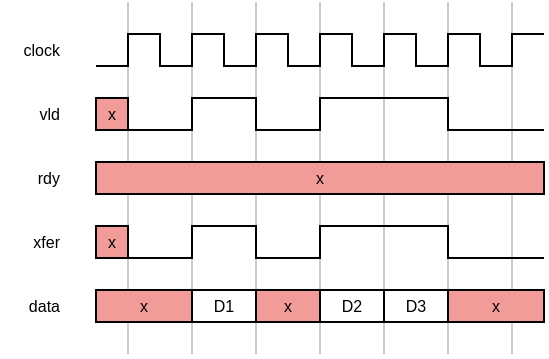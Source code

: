 <mxfile version="21.6.5" type="device">
  <diagram name="Page-1" id="pAg3hoomDAGDJe5h1ga_">
    <mxGraphModel dx="1404" dy="-2066" grid="1" gridSize="8" guides="1" tooltips="1" connect="1" arrows="1" fold="1" page="1" pageScale="1" pageWidth="2560" pageHeight="1440" background="#ffffff" math="0" shadow="0">
      <root>
        <mxCell id="0" />
        <mxCell id="1" parent="0" />
        <mxCell id="PS18jV6U4Z3O7HoKawhN-1" value="" style="endArrow=none;html=1;rounded=0;fontSize=12;startSize=3;endSize=3;strokeColor=#CCCCCC;" parent="1" edge="1">
          <mxGeometry width="50" height="50" relative="1" as="geometry">
            <mxPoint x="80" y="3064" as="sourcePoint" />
            <mxPoint x="80" y="2888" as="targetPoint" />
          </mxGeometry>
        </mxCell>
        <mxCell id="PS18jV6U4Z3O7HoKawhN-2" value="" style="endArrow=none;html=1;rounded=0;fontSize=12;startSize=3;endSize=3;strokeColor=#CCCCCC;" parent="1" edge="1">
          <mxGeometry width="50" height="50" relative="1" as="geometry">
            <mxPoint x="112" y="3064" as="sourcePoint" />
            <mxPoint x="112" y="2888" as="targetPoint" />
          </mxGeometry>
        </mxCell>
        <mxCell id="PS18jV6U4Z3O7HoKawhN-3" value="" style="endArrow=none;html=1;rounded=0;fontSize=12;startSize=3;endSize=3;strokeColor=#CCCCCC;" parent="1" edge="1">
          <mxGeometry width="50" height="50" relative="1" as="geometry">
            <mxPoint x="144" y="3064" as="sourcePoint" />
            <mxPoint x="144" y="2888" as="targetPoint" />
          </mxGeometry>
        </mxCell>
        <mxCell id="PS18jV6U4Z3O7HoKawhN-4" value="" style="endArrow=none;html=1;rounded=0;fontSize=12;startSize=3;endSize=3;strokeColor=#CCCCCC;" parent="1" edge="1">
          <mxGeometry width="50" height="50" relative="1" as="geometry">
            <mxPoint x="176" y="3064" as="sourcePoint" />
            <mxPoint x="176" y="2888" as="targetPoint" />
          </mxGeometry>
        </mxCell>
        <mxCell id="PS18jV6U4Z3O7HoKawhN-5" value="" style="endArrow=none;html=1;rounded=0;fontSize=12;startSize=3;endSize=3;strokeColor=#CCCCCC;" parent="1" edge="1">
          <mxGeometry width="50" height="50" relative="1" as="geometry">
            <mxPoint x="208" y="3064" as="sourcePoint" />
            <mxPoint x="208" y="2888" as="targetPoint" />
          </mxGeometry>
        </mxCell>
        <mxCell id="PS18jV6U4Z3O7HoKawhN-6" value="" style="endArrow=none;html=1;rounded=0;fontSize=12;startSize=3;endSize=3;strokeColor=#CCCCCC;" parent="1" edge="1">
          <mxGeometry width="50" height="50" relative="1" as="geometry">
            <mxPoint x="240" y="3064" as="sourcePoint" />
            <mxPoint x="240" y="2888" as="targetPoint" />
          </mxGeometry>
        </mxCell>
        <mxCell id="PS18jV6U4Z3O7HoKawhN-7" value="" style="endArrow=none;html=1;rounded=0;fontSize=12;startSize=3;endSize=3;strokeColor=#CCCCCC;" parent="1" edge="1">
          <mxGeometry width="50" height="50" relative="1" as="geometry">
            <mxPoint x="272" y="3064" as="sourcePoint" />
            <mxPoint x="272" y="2888" as="targetPoint" />
          </mxGeometry>
        </mxCell>
        <mxCell id="PS18jV6U4Z3O7HoKawhN-10" value="x" style="rounded=0;whiteSpace=wrap;html=1;fontSize=8;strokeColor=#000000;strokeWidth=1;fillColor=#F19C99;" parent="1" vertex="1">
          <mxGeometry x="64" y="2936" width="16" height="16" as="geometry" />
        </mxCell>
        <mxCell id="PS18jV6U4Z3O7HoKawhN-13" value="D1" style="rounded=0;whiteSpace=wrap;html=1;fontSize=8;strokeColor=#000000;strokeWidth=1;fillColor=#FFFFFF;" parent="1" vertex="1">
          <mxGeometry x="112" y="3032" width="32" height="16" as="geometry" />
        </mxCell>
        <mxCell id="PS18jV6U4Z3O7HoKawhN-15" value="D2" style="rounded=0;whiteSpace=wrap;html=1;fontSize=8;strokeColor=#000000;strokeWidth=1;fillColor=#FFFFFF;" parent="1" vertex="1">
          <mxGeometry x="176" y="3032" width="32" height="16" as="geometry" />
        </mxCell>
        <mxCell id="PS18jV6U4Z3O7HoKawhN-16" value="clock" style="text;html=1;strokeColor=none;fillColor=none;align=right;verticalAlign=middle;whiteSpace=wrap;rounded=0;fontSize=8;" parent="1" vertex="1">
          <mxGeometry x="16" y="2904" width="32" height="16" as="geometry" />
        </mxCell>
        <mxCell id="PS18jV6U4Z3O7HoKawhN-18" value="vld" style="text;html=1;strokeColor=none;fillColor=none;align=right;verticalAlign=middle;whiteSpace=wrap;rounded=0;fontSize=8;" parent="1" vertex="1">
          <mxGeometry x="16" y="2936" width="32" height="16" as="geometry" />
        </mxCell>
        <mxCell id="PS18jV6U4Z3O7HoKawhN-19" value="data" style="text;html=1;strokeColor=none;fillColor=none;align=right;verticalAlign=middle;whiteSpace=wrap;rounded=0;fontSize=8;" parent="1" vertex="1">
          <mxGeometry x="16" y="3032" width="32" height="16" as="geometry" />
        </mxCell>
        <mxCell id="PS18jV6U4Z3O7HoKawhN-20" value="" style="endArrow=none;html=1;rounded=0;fontSize=8;startSize=3;endSize=3;strokeColor=#000000;" parent="1" edge="1">
          <mxGeometry width="50" height="50" relative="1" as="geometry">
            <mxPoint x="64" y="2920" as="sourcePoint" />
            <mxPoint x="288" y="2904" as="targetPoint" />
            <Array as="points">
              <mxPoint x="80" y="2920" />
              <mxPoint x="80" y="2904" />
              <mxPoint x="96" y="2904" />
              <mxPoint x="96" y="2920" />
              <mxPoint x="112" y="2920" />
              <mxPoint x="112" y="2904" />
              <mxPoint x="128" y="2904" />
              <mxPoint x="128" y="2920" />
              <mxPoint x="144" y="2920" />
              <mxPoint x="144" y="2904" />
              <mxPoint x="160" y="2904" />
              <mxPoint x="160" y="2920" />
              <mxPoint x="176" y="2920" />
              <mxPoint x="176" y="2904" />
              <mxPoint x="192" y="2904" />
              <mxPoint x="192" y="2920" />
              <mxPoint x="208" y="2920" />
              <mxPoint x="208" y="2904" />
              <mxPoint x="224" y="2904" />
              <mxPoint x="224" y="2920" />
              <mxPoint x="240" y="2920" />
              <mxPoint x="240" y="2904" />
              <mxPoint x="256" y="2904" />
              <mxPoint x="256" y="2920" />
              <mxPoint x="272" y="2920" />
              <mxPoint x="272" y="2904" />
            </Array>
          </mxGeometry>
        </mxCell>
        <mxCell id="PS18jV6U4Z3O7HoKawhN-21" value="D3" style="rounded=0;whiteSpace=wrap;html=1;fontSize=8;strokeColor=#000000;strokeWidth=1;fillColor=#FFFFFF;" parent="1" vertex="1">
          <mxGeometry x="208" y="3032" width="32" height="16" as="geometry" />
        </mxCell>
        <mxCell id="PS18jV6U4Z3O7HoKawhN-24" value="x" style="rounded=0;whiteSpace=wrap;html=1;fontSize=8;strokeColor=#000000;strokeWidth=1;fillColor=#F19C99;" parent="1" vertex="1">
          <mxGeometry x="64" y="2968" width="224" height="16" as="geometry" />
        </mxCell>
        <mxCell id="PS18jV6U4Z3O7HoKawhN-25" value="rdy" style="text;html=1;strokeColor=none;fillColor=none;align=right;verticalAlign=middle;whiteSpace=wrap;rounded=0;fontSize=8;" parent="1" vertex="1">
          <mxGeometry x="16" y="2968" width="32" height="16" as="geometry" />
        </mxCell>
        <mxCell id="PS18jV6U4Z3O7HoKawhN-28" value="xfer" style="text;html=1;strokeColor=none;fillColor=none;align=right;verticalAlign=middle;whiteSpace=wrap;rounded=0;fontSize=8;" parent="1" vertex="1">
          <mxGeometry x="16" y="3000" width="32" height="16" as="geometry" />
        </mxCell>
        <mxCell id="Q0VcwAhAzImNjjfF6pVO-1" value="" style="endArrow=none;html=1;rounded=0;" parent="1" edge="1">
          <mxGeometry width="50" height="50" relative="1" as="geometry">
            <mxPoint x="80" y="2952" as="sourcePoint" />
            <mxPoint x="288" y="2952" as="targetPoint" />
            <Array as="points">
              <mxPoint x="112" y="2952" />
              <mxPoint x="112" y="2936" />
              <mxPoint x="144" y="2936" />
              <mxPoint x="144" y="2952" />
              <mxPoint x="176" y="2952" />
              <mxPoint x="176" y="2936" />
              <mxPoint x="240" y="2936" />
              <mxPoint x="240" y="2952" />
            </Array>
          </mxGeometry>
        </mxCell>
        <mxCell id="Q0VcwAhAzImNjjfF6pVO-2" value="x" style="rounded=0;whiteSpace=wrap;html=1;fontSize=8;strokeColor=#000000;strokeWidth=1;fillColor=#F19C99;" parent="1" vertex="1">
          <mxGeometry x="64" y="3032" width="48" height="16" as="geometry" />
        </mxCell>
        <mxCell id="Q0VcwAhAzImNjjfF6pVO-3" value="" style="endArrow=none;html=1;rounded=0;" parent="1" edge="1">
          <mxGeometry width="50" height="50" relative="1" as="geometry">
            <mxPoint x="80" y="3016" as="sourcePoint" />
            <mxPoint x="288" y="3016" as="targetPoint" />
            <Array as="points">
              <mxPoint x="112" y="3016" />
              <mxPoint x="112" y="3000" />
              <mxPoint x="144" y="3000" />
              <mxPoint x="144" y="3016" />
              <mxPoint x="176" y="3016" />
              <mxPoint x="176" y="3000" />
              <mxPoint x="240" y="3000" />
              <mxPoint x="240" y="3016" />
            </Array>
          </mxGeometry>
        </mxCell>
        <mxCell id="Q0VcwAhAzImNjjfF6pVO-4" value="x" style="rounded=0;whiteSpace=wrap;html=1;fontSize=8;strokeColor=#000000;strokeWidth=1;fillColor=#F19C99;" parent="1" vertex="1">
          <mxGeometry x="144" y="3032" width="32" height="16" as="geometry" />
        </mxCell>
        <mxCell id="Q0VcwAhAzImNjjfF6pVO-5" value="x" style="rounded=0;whiteSpace=wrap;html=1;fontSize=8;strokeColor=#000000;strokeWidth=1;fillColor=#F19C99;" parent="1" vertex="1">
          <mxGeometry x="240" y="3032" width="48" height="16" as="geometry" />
        </mxCell>
        <mxCell id="Q0VcwAhAzImNjjfF6pVO-6" value="x" style="rounded=0;whiteSpace=wrap;html=1;fontSize=8;strokeColor=#000000;strokeWidth=1;fillColor=#F19C99;" parent="1" vertex="1">
          <mxGeometry x="64" y="3000" width="16" height="16" as="geometry" />
        </mxCell>
      </root>
    </mxGraphModel>
  </diagram>
</mxfile>
